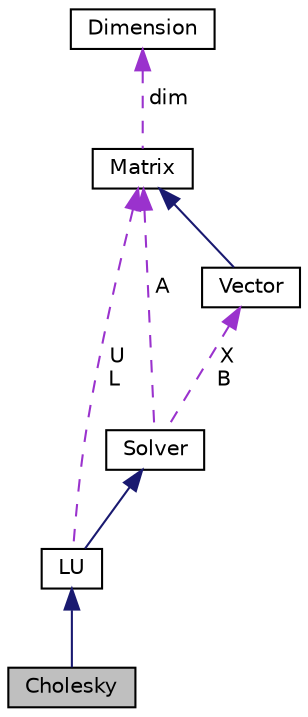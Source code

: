digraph "Cholesky"
{
  edge [fontname="Helvetica",fontsize="10",labelfontname="Helvetica",labelfontsize="10"];
  node [fontname="Helvetica",fontsize="10",shape=record];
  Node3 [label="Cholesky",height=0.2,width=0.4,color="black", fillcolor="grey75", style="filled", fontcolor="black"];
  Node4 -> Node3 [dir="back",color="midnightblue",fontsize="10",style="solid",fontname="Helvetica"];
  Node4 [label="LU",height=0.2,width=0.4,color="black", fillcolor="white", style="filled",URL="$class_l_u.html",tooltip="LU decomposition. "];
  Node5 -> Node4 [dir="back",color="midnightblue",fontsize="10",style="solid",fontname="Helvetica"];
  Node5 [label="Solver",height=0.2,width=0.4,color="black", fillcolor="white", style="filled",URL="$class_solver.html",tooltip="Base class for linear solvers. "];
  Node6 -> Node5 [dir="back",color="darkorchid3",fontsize="10",style="dashed",label=" X\nB" ,fontname="Helvetica"];
  Node6 [label="Vector",height=0.2,width=0.4,color="black", fillcolor="white", style="filled",URL="$class_vector.html",tooltip="1-dimensional Vector class "];
  Node7 -> Node6 [dir="back",color="midnightblue",fontsize="10",style="solid",fontname="Helvetica"];
  Node7 [label="Matrix",height=0.2,width=0.4,color="black", fillcolor="white", style="filled",URL="$class_matrix.html",tooltip="2-dimensional matrix class "];
  Node8 -> Node7 [dir="back",color="darkorchid3",fontsize="10",style="dashed",label=" dim" ,fontname="Helvetica"];
  Node8 [label="Dimension",height=0.2,width=0.4,color="black", fillcolor="white", style="filled",URL="$struct_dimension.html",tooltip="Dimension class to complement the Matrix class. "];
  Node7 -> Node5 [dir="back",color="darkorchid3",fontsize="10",style="dashed",label=" A" ,fontname="Helvetica"];
  Node7 -> Node4 [dir="back",color="darkorchid3",fontsize="10",style="dashed",label=" U\nL" ,fontname="Helvetica"];
}
